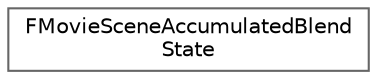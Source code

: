 digraph "Graphical Class Hierarchy"
{
 // INTERACTIVE_SVG=YES
 // LATEX_PDF_SIZE
  bgcolor="transparent";
  edge [fontname=Helvetica,fontsize=10,labelfontname=Helvetica,labelfontsize=10];
  node [fontname=Helvetica,fontsize=10,shape=box,height=0.2,width=0.4];
  rankdir="LR";
  Node0 [id="Node000000",label="FMovieSceneAccumulatedBlend\lState",height=0.2,width=0.4,color="grey40", fillcolor="white", style="filled",URL="$d2/df5/structFMovieSceneAccumulatedBlendState.html",tooltip="Blendable token state that's accumulated per-operand."];
}

